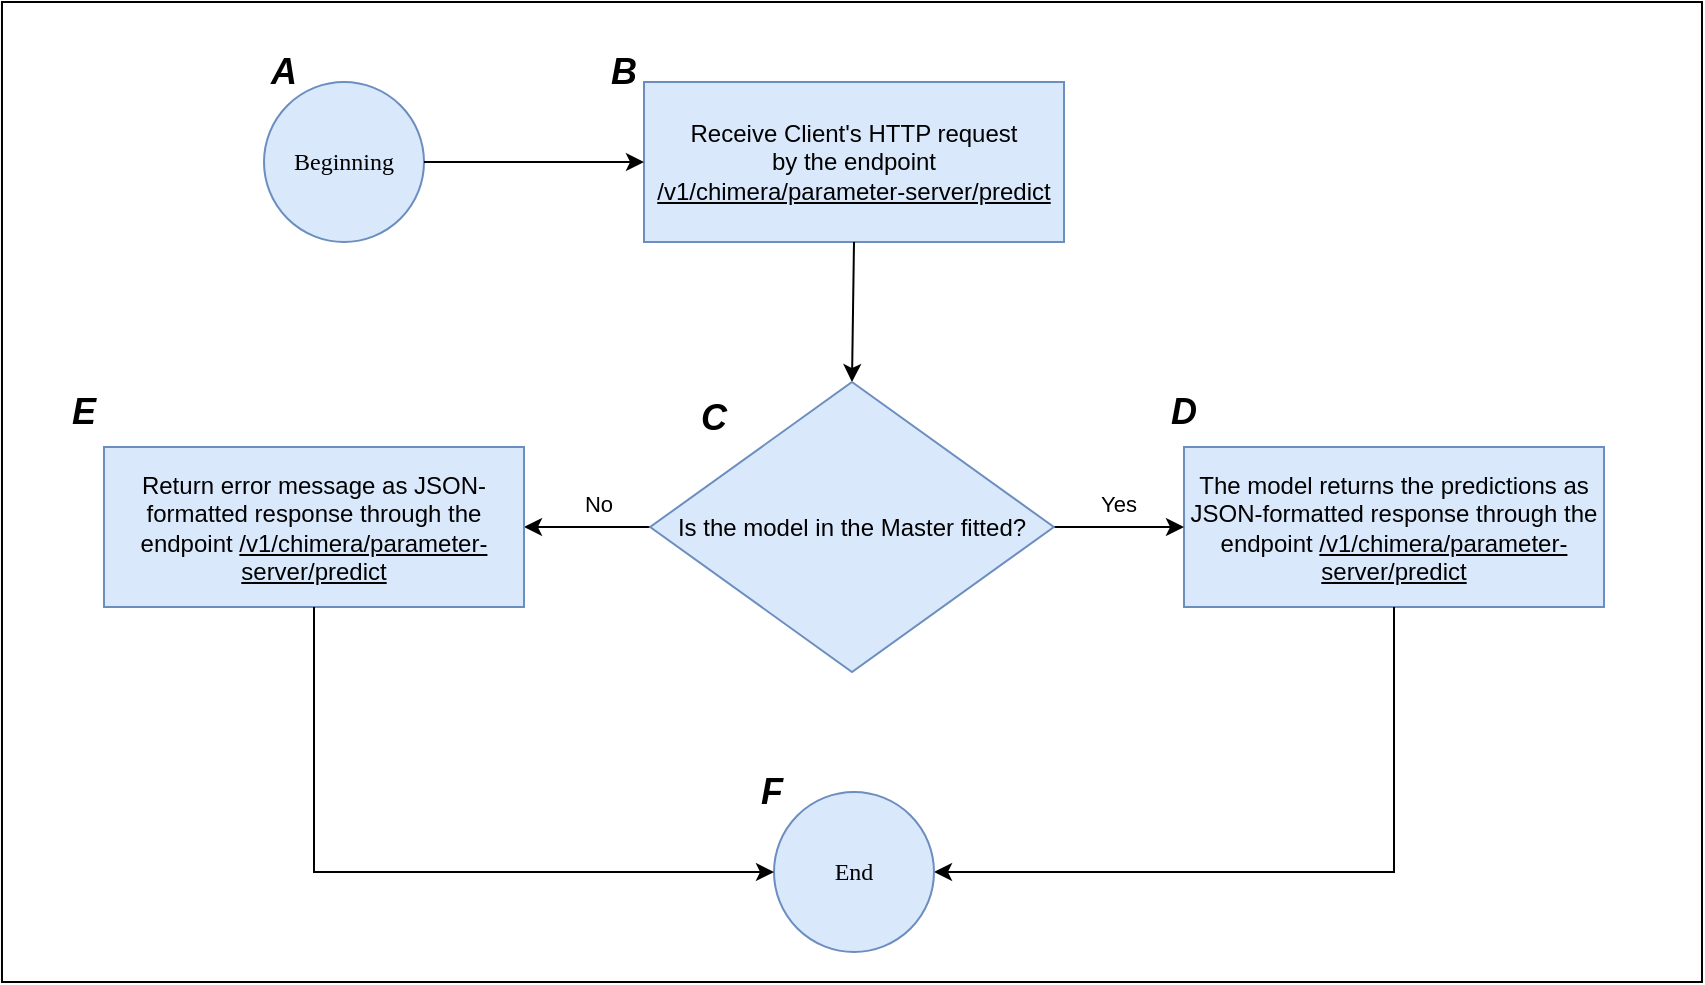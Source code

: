 <mxfile>
    <diagram name="Página-1" id="Yi0tFVA1XR9o1bBozKhX">
        <mxGraphModel dx="971" dy="729" grid="1" gridSize="10" guides="1" tooltips="1" connect="1" arrows="1" fold="1" page="1" pageScale="1" pageWidth="827" pageHeight="1169" math="0" shadow="0">
            <root>
                <mxCell id="0"/>
                <mxCell id="1" parent="0"/>
                <mxCell id="2" value="" style="rounded=0;whiteSpace=wrap;html=1;" vertex="1" parent="1">
                    <mxGeometry x="58.99" y="60" width="850" height="490" as="geometry"/>
                </mxCell>
                <mxCell id="Mq6UHEIAAEUxw3qCTtpE-1" value="&lt;font face=&quot;Verdana&quot;&gt;Beginning&lt;/font&gt;" style="ellipse;whiteSpace=wrap;html=1;aspect=fixed;fillColor=#dae8fc;strokeColor=#6c8ebf;" parent="1" vertex="1">
                    <mxGeometry x="190" y="100" width="80" height="80" as="geometry"/>
                </mxCell>
                <mxCell id="Mq6UHEIAAEUxw3qCTtpE-2" value="&lt;font face=&quot;Helvetica&quot; style=&quot;font-size: 18px;&quot;&gt;&lt;i style=&quot;&quot;&gt;&lt;b style=&quot;&quot;&gt;A&lt;/b&gt;&lt;/i&gt;&lt;/font&gt;" style="text;html=1;align=center;verticalAlign=middle;whiteSpace=wrap;rounded=0;" parent="1" vertex="1">
                    <mxGeometry x="170" y="80" width="60" height="30" as="geometry"/>
                </mxCell>
                <mxCell id="Mq6UHEIAAEUxw3qCTtpE-3" value="Receive Client&#39;s HTTP request&lt;div&gt;by the endpoint &lt;u&gt;/v1/chimera/parameter-server/predict&lt;/u&gt;&lt;/div&gt;" style="rounded=0;whiteSpace=wrap;html=1;fillColor=#dae8fc;strokeColor=#6c8ebf;" parent="1" vertex="1">
                    <mxGeometry x="380" y="100" width="210" height="80" as="geometry"/>
                </mxCell>
                <mxCell id="Mq6UHEIAAEUxw3qCTtpE-4" value="The model returns the predictions as JSON-formatted response through the endpoint&amp;nbsp;&lt;u&gt;/v1/chimera/parameter-server/predict&lt;/u&gt;" style="rounded=0;whiteSpace=wrap;html=1;fillColor=#dae8fc;strokeColor=#6c8ebf;" parent="1" vertex="1">
                    <mxGeometry x="650" y="282.5" width="210" height="80" as="geometry"/>
                </mxCell>
                <mxCell id="Mq6UHEIAAEUxw3qCTtpE-5" value="" style="endArrow=classic;html=1;rounded=0;exitX=1;exitY=0.5;exitDx=0;exitDy=0;entryX=0;entryY=0.5;entryDx=0;entryDy=0;" parent="1" source="Mq6UHEIAAEUxw3qCTtpE-1" target="Mq6UHEIAAEUxw3qCTtpE-3" edge="1">
                    <mxGeometry width="50" height="50" relative="1" as="geometry">
                        <mxPoint x="470" y="360" as="sourcePoint"/>
                        <mxPoint x="520" y="310" as="targetPoint"/>
                    </mxGeometry>
                </mxCell>
                <mxCell id="Mq6UHEIAAEUxw3qCTtpE-6" value="&lt;font face=&quot;Helvetica&quot; style=&quot;font-size: 18px;&quot;&gt;&lt;i style=&quot;&quot;&gt;&lt;b style=&quot;&quot;&gt;B&lt;/b&gt;&lt;/i&gt;&lt;/font&gt;" style="text;html=1;align=center;verticalAlign=middle;whiteSpace=wrap;rounded=0;" parent="1" vertex="1">
                    <mxGeometry x="340" y="80" width="60" height="30" as="geometry"/>
                </mxCell>
                <mxCell id="Mq6UHEIAAEUxw3qCTtpE-7" value="" style="endArrow=classic;html=1;rounded=0;exitX=0.5;exitY=1;exitDx=0;exitDy=0;entryX=0.5;entryY=0;entryDx=0;entryDy=0;" parent="1" source="Mq6UHEIAAEUxw3qCTtpE-3" target="uDziFADze55r5njM2c1v-4" edge="1">
                    <mxGeometry width="50" height="50" relative="1" as="geometry">
                        <mxPoint x="485" y="200" as="sourcePoint"/>
                        <mxPoint x="485" y="280" as="targetPoint"/>
                    </mxGeometry>
                </mxCell>
                <mxCell id="Mq6UHEIAAEUxw3qCTtpE-10" value="" style="endArrow=classic;html=1;rounded=0;exitX=0.5;exitY=1;exitDx=0;exitDy=0;entryX=0.5;entryY=0;entryDx=0;entryDy=0;" parent="1" source="Mq6UHEIAAEUxw3qCTtpE-4" target="Mq6UHEIAAEUxw3qCTtpE-19" edge="1">
                    <mxGeometry width="50" height="50" relative="1" as="geometry">
                        <mxPoint x="206.25" y="510" as="sourcePoint"/>
                        <mxPoint x="735" y="560" as="targetPoint"/>
                        <Array as="points">
                            <mxPoint x="755" y="495"/>
                        </Array>
                    </mxGeometry>
                </mxCell>
                <mxCell id="Mq6UHEIAAEUxw3qCTtpE-19" value="&lt;font face=&quot;Verdana&quot;&gt;End&lt;/font&gt;" style="ellipse;whiteSpace=wrap;html=1;aspect=fixed;fillColor=#dae8fc;strokeColor=#6c8ebf;direction=south;" parent="1" vertex="1">
                    <mxGeometry x="445" y="455" width="80" height="80" as="geometry"/>
                </mxCell>
                <mxCell id="Mq6UHEIAAEUxw3qCTtpE-25" value="&lt;font face=&quot;Helvetica&quot; style=&quot;font-size: 18px;&quot;&gt;&lt;i style=&quot;&quot;&gt;&lt;b style=&quot;&quot;&gt;C&lt;/b&gt;&lt;/i&gt;&lt;/font&gt;" style="text;html=1;align=center;verticalAlign=middle;whiteSpace=wrap;rounded=0;" parent="1" vertex="1">
                    <mxGeometry x="385" y="252.5" width="60" height="30" as="geometry"/>
                </mxCell>
                <mxCell id="Mq6UHEIAAEUxw3qCTtpE-26" value="&lt;font face=&quot;Helvetica&quot; style=&quot;font-size: 18px;&quot;&gt;&lt;i style=&quot;&quot;&gt;&lt;b style=&quot;&quot;&gt;D&lt;/b&gt;&lt;/i&gt;&lt;/font&gt;" style="text;html=1;align=center;verticalAlign=middle;whiteSpace=wrap;rounded=0;" parent="1" vertex="1">
                    <mxGeometry x="620" y="250" width="60" height="30" as="geometry"/>
                </mxCell>
                <mxCell id="uDziFADze55r5njM2c1v-6" value="" style="edgeStyle=orthogonalEdgeStyle;rounded=0;orthogonalLoop=1;jettySize=auto;html=1;" parent="1" source="uDziFADze55r5njM2c1v-4" target="Mq6UHEIAAEUxw3qCTtpE-4" edge="1">
                    <mxGeometry relative="1" as="geometry"/>
                </mxCell>
                <mxCell id="uDziFADze55r5njM2c1v-9" value="Yes" style="edgeLabel;html=1;align=center;verticalAlign=middle;resizable=0;points=[];" parent="uDziFADze55r5njM2c1v-6" vertex="1" connectable="0">
                    <mxGeometry x="-0.014" y="-1" relative="1" as="geometry">
                        <mxPoint y="-13" as="offset"/>
                    </mxGeometry>
                </mxCell>
                <mxCell id="uDziFADze55r5njM2c1v-8" value="" style="edgeStyle=orthogonalEdgeStyle;rounded=0;orthogonalLoop=1;jettySize=auto;html=1;" parent="1" source="uDziFADze55r5njM2c1v-4" target="uDziFADze55r5njM2c1v-7" edge="1">
                    <mxGeometry relative="1" as="geometry"/>
                </mxCell>
                <mxCell id="uDziFADze55r5njM2c1v-10" value="No" style="edgeLabel;html=1;align=center;verticalAlign=middle;resizable=0;points=[];" parent="uDziFADze55r5njM2c1v-8" vertex="1" connectable="0">
                    <mxGeometry x="-0.395" y="2" relative="1" as="geometry">
                        <mxPoint x="-7" y="-14" as="offset"/>
                    </mxGeometry>
                </mxCell>
                <mxCell id="uDziFADze55r5njM2c1v-4" value="Is the model in the Master fitted?" style="rhombus;whiteSpace=wrap;html=1;fillColor=#dae8fc;strokeColor=#6c8ebf;" parent="1" vertex="1">
                    <mxGeometry x="383.06" y="250" width="201.87" height="145" as="geometry"/>
                </mxCell>
                <mxCell id="uDziFADze55r5njM2c1v-7" value="Return error message as JSON-formatted response through the endpoint&amp;nbsp;&lt;u&gt;/v1/chimera/parameter-server/predict&lt;/u&gt;" style="rounded=0;whiteSpace=wrap;html=1;fillColor=#dae8fc;strokeColor=#6c8ebf;" parent="1" vertex="1">
                    <mxGeometry x="110" y="282.5" width="210" height="80" as="geometry"/>
                </mxCell>
                <mxCell id="uDziFADze55r5njM2c1v-11" value="" style="endArrow=classic;html=1;rounded=0;exitX=0.5;exitY=1;exitDx=0;exitDy=0;entryX=0.5;entryY=1;entryDx=0;entryDy=0;" parent="1" source="uDziFADze55r5njM2c1v-7" target="Mq6UHEIAAEUxw3qCTtpE-19" edge="1">
                    <mxGeometry width="50" height="50" relative="1" as="geometry">
                        <mxPoint x="390" y="350" as="sourcePoint"/>
                        <mxPoint x="210" y="560" as="targetPoint"/>
                        <Array as="points">
                            <mxPoint x="215" y="495"/>
                        </Array>
                    </mxGeometry>
                </mxCell>
                <mxCell id="uDziFADze55r5njM2c1v-12" value="&lt;font face=&quot;Helvetica&quot; style=&quot;font-size: 18px;&quot;&gt;&lt;i style=&quot;&quot;&gt;&lt;b style=&quot;&quot;&gt;E&lt;/b&gt;&lt;/i&gt;&lt;/font&gt;" style="text;html=1;align=center;verticalAlign=middle;whiteSpace=wrap;rounded=0;" parent="1" vertex="1">
                    <mxGeometry x="70" y="250" width="60" height="30" as="geometry"/>
                </mxCell>
                <mxCell id="uDziFADze55r5njM2c1v-13" value="&lt;font face=&quot;Helvetica&quot; style=&quot;font-size: 18px;&quot;&gt;&lt;i style=&quot;&quot;&gt;&lt;b style=&quot;&quot;&gt;F&lt;/b&gt;&lt;/i&gt;&lt;/font&gt;" style="text;html=1;align=center;verticalAlign=middle;whiteSpace=wrap;rounded=0;" parent="1" vertex="1">
                    <mxGeometry x="414" y="440" width="60" height="30" as="geometry"/>
                </mxCell>
            </root>
        </mxGraphModel>
    </diagram>
</mxfile>
